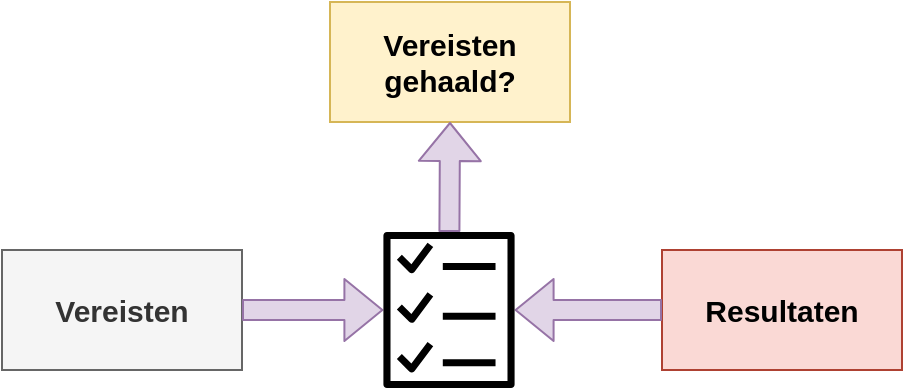 <mxfile version="14.7.3" type="github">
  <diagram id="QovNs_Ew8sgnMcFturPJ" name="Page-1">
    <mxGraphModel dx="1422" dy="774" grid="1" gridSize="10" guides="1" tooltips="1" connect="1" arrows="1" fold="1" page="1" pageScale="1" pageWidth="827" pageHeight="1169" math="0" shadow="0">
      <root>
        <mxCell id="0" />
        <mxCell id="1" parent="0" />
        <mxCell id="4QPDXVxAxMopR4z6ng5S-2" value="&lt;font style=&quot;font-size: 15px&quot;&gt;&lt;b&gt;Vereisten&lt;/b&gt;&lt;/font&gt;" style="rounded=0;whiteSpace=wrap;html=1;fillColor=#f5f5f5;strokeColor=#666666;fontColor=#333333;" vertex="1" parent="1">
          <mxGeometry x="190" y="464" width="120" height="60" as="geometry" />
        </mxCell>
        <mxCell id="4QPDXVxAxMopR4z6ng5S-3" value="" style="shape=flexArrow;endArrow=classic;html=1;fillColor=#e1d5e7;strokeColor=#9673a6;" edge="1" parent="1" source="4QPDXVxAxMopR4z6ng5S-2" target="4QPDXVxAxMopR4z6ng5S-10">
          <mxGeometry width="50" height="50" relative="1" as="geometry">
            <mxPoint x="800" y="690" as="sourcePoint" />
            <mxPoint x="350" y="494" as="targetPoint" />
          </mxGeometry>
        </mxCell>
        <mxCell id="4QPDXVxAxMopR4z6ng5S-7" value="&lt;font style=&quot;font-size: 15px&quot;&gt;&lt;b&gt;Resultaten&lt;/b&gt;&lt;/font&gt;" style="rounded=0;whiteSpace=wrap;html=1;fillColor=#fad9d5;strokeColor=#ae4132;" vertex="1" parent="1">
          <mxGeometry x="520" y="464" width="120" height="60" as="geometry" />
        </mxCell>
        <mxCell id="4QPDXVxAxMopR4z6ng5S-8" value="" style="shape=flexArrow;endArrow=classic;html=1;fillColor=#e1d5e7;strokeColor=#9673a6;" edge="1" parent="1" source="4QPDXVxAxMopR4z6ng5S-7" target="4QPDXVxAxMopR4z6ng5S-10">
          <mxGeometry width="50" height="50" relative="1" as="geometry">
            <mxPoint x="480" y="493.66" as="sourcePoint" />
            <mxPoint x="478" y="494" as="targetPoint" />
          </mxGeometry>
        </mxCell>
        <mxCell id="4QPDXVxAxMopR4z6ng5S-10" value="" style="outlineConnect=0;dashed=0;verticalLabelPosition=bottom;verticalAlign=top;align=center;html=1;fontSize=12;fontStyle=0;aspect=fixed;pointerEvents=1;shape=mxgraph.aws4.checklist;strokeColor=#6F0000;fontColor=#ffffff;fillColor=#000000;" vertex="1" parent="1">
          <mxGeometry x="380.5" y="455" width="66" height="78" as="geometry" />
        </mxCell>
        <mxCell id="4QPDXVxAxMopR4z6ng5S-12" value="&lt;font style=&quot;font-size: 15px&quot;&gt;&lt;b&gt;Vereisten gehaald?&lt;/b&gt;&lt;/font&gt;" style="rounded=0;whiteSpace=wrap;html=1;fillColor=#fff2cc;strokeColor=#d6b656;" vertex="1" parent="1">
          <mxGeometry x="354" y="340" width="120" height="60" as="geometry" />
        </mxCell>
        <mxCell id="4QPDXVxAxMopR4z6ng5S-13" value="" style="shape=flexArrow;endArrow=classic;html=1;entryX=0.5;entryY=1;entryDx=0;entryDy=0;fillColor=#e1d5e7;strokeColor=#9673a6;" edge="1" parent="1" source="4QPDXVxAxMopR4z6ng5S-10" target="4QPDXVxAxMopR4z6ng5S-12">
          <mxGeometry width="50" height="50" relative="1" as="geometry">
            <mxPoint x="460" y="500" as="sourcePoint" />
            <mxPoint x="510" y="450" as="targetPoint" />
          </mxGeometry>
        </mxCell>
      </root>
    </mxGraphModel>
  </diagram>
</mxfile>
